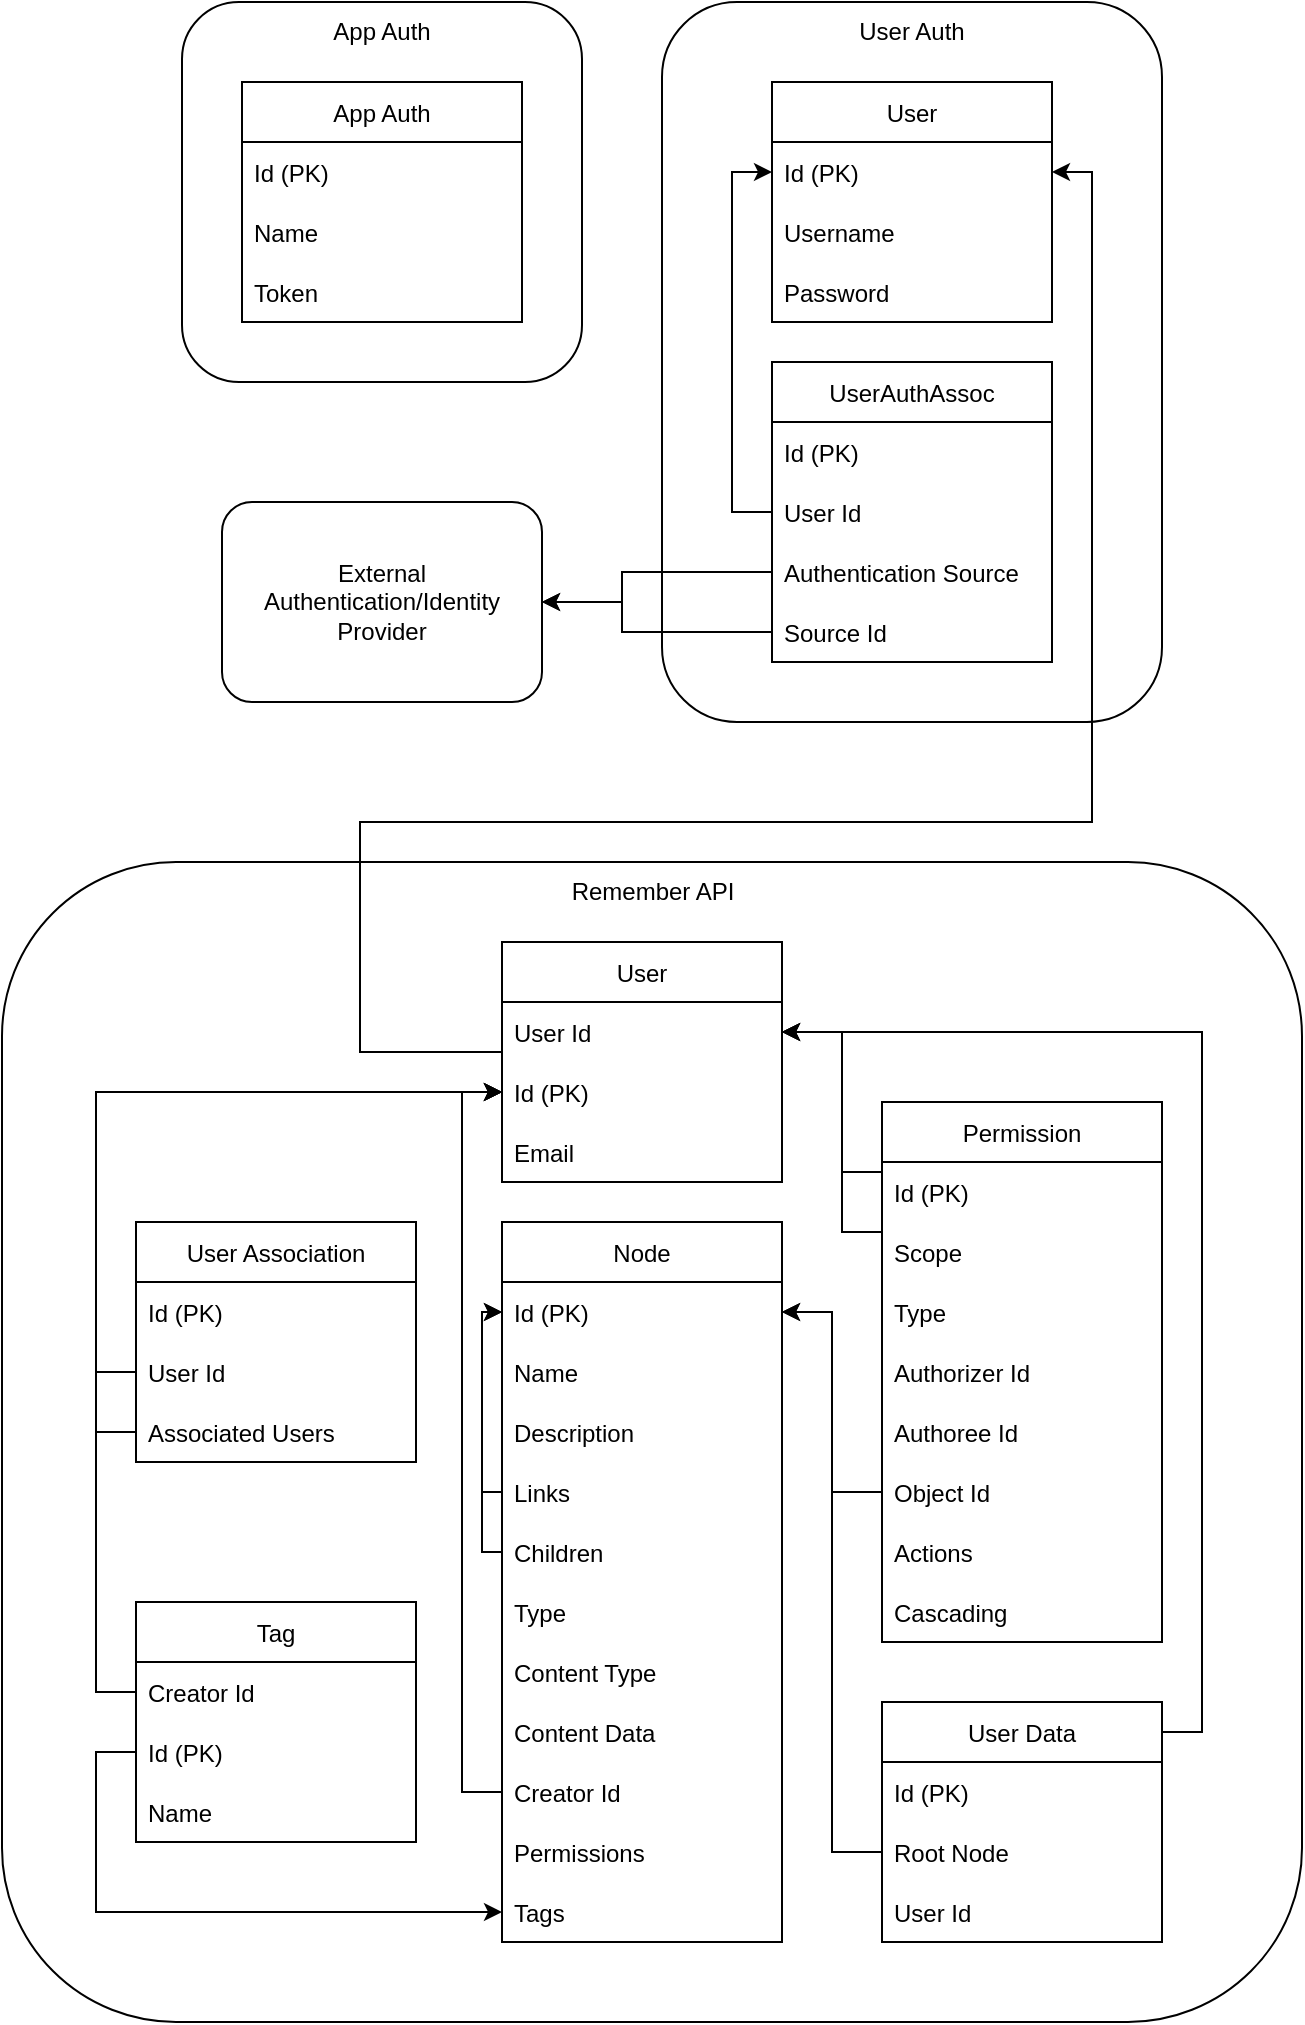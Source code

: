 <mxfile version="18.0.1" type="device"><diagram id="xFzcSjSDUKgGkURTJlmX" name="Strona-1"><mxGraphModel dx="1102" dy="857" grid="1" gridSize="10" guides="1" tooltips="1" connect="1" arrows="1" fold="1" page="1" pageScale="1" pageWidth="827" pageHeight="1169" math="0" shadow="0"><root><mxCell id="0"/><mxCell id="1" parent="0"/><mxCell id="fYKiIpvBLEdJxda_3KYI-5" value="" style="rounded=1;whiteSpace=wrap;html=1;" parent="1" vertex="1"><mxGeometry x="230" y="180" width="200" height="190" as="geometry"/></mxCell><mxCell id="fYKiIpvBLEdJxda_3KYI-1" value="App Auth" style="swimlane;fontStyle=0;childLayout=stackLayout;horizontal=1;startSize=30;horizontalStack=0;resizeParent=1;resizeParentMax=0;resizeLast=0;collapsible=1;marginBottom=0;" parent="1" vertex="1"><mxGeometry x="260" y="220" width="140" height="120" as="geometry"/></mxCell><mxCell id="fYKiIpvBLEdJxda_3KYI-17" value="Id (PK)" style="text;strokeColor=none;fillColor=none;align=left;verticalAlign=middle;spacingLeft=4;spacingRight=4;overflow=hidden;points=[[0,0.5],[1,0.5]];portConstraint=eastwest;rotatable=0;" parent="fYKiIpvBLEdJxda_3KYI-1" vertex="1"><mxGeometry y="30" width="140" height="30" as="geometry"/></mxCell><mxCell id="fYKiIpvBLEdJxda_3KYI-2" value="Name" style="text;strokeColor=none;fillColor=none;align=left;verticalAlign=middle;spacingLeft=4;spacingRight=4;overflow=hidden;points=[[0,0.5],[1,0.5]];portConstraint=eastwest;rotatable=0;" parent="fYKiIpvBLEdJxda_3KYI-1" vertex="1"><mxGeometry y="60" width="140" height="30" as="geometry"/></mxCell><mxCell id="fYKiIpvBLEdJxda_3KYI-3" value="Token" style="text;strokeColor=none;fillColor=none;align=left;verticalAlign=middle;spacingLeft=4;spacingRight=4;overflow=hidden;points=[[0,0.5],[1,0.5]];portConstraint=eastwest;rotatable=0;" parent="fYKiIpvBLEdJxda_3KYI-1" vertex="1"><mxGeometry y="90" width="140" height="30" as="geometry"/></mxCell><mxCell id="fYKiIpvBLEdJxda_3KYI-6" value="App Auth" style="text;html=1;strokeColor=none;fillColor=none;align=center;verticalAlign=middle;whiteSpace=wrap;rounded=0;" parent="1" vertex="1"><mxGeometry x="300" y="180" width="60" height="30" as="geometry"/></mxCell><mxCell id="fYKiIpvBLEdJxda_3KYI-7" value="" style="rounded=1;whiteSpace=wrap;html=1;" parent="1" vertex="1"><mxGeometry x="470" y="180" width="250" height="360" as="geometry"/></mxCell><mxCell id="fYKiIpvBLEdJxda_3KYI-8" value="User Auth" style="text;html=1;strokeColor=none;fillColor=none;align=center;verticalAlign=middle;whiteSpace=wrap;rounded=0;" parent="1" vertex="1"><mxGeometry x="565" y="180" width="60" height="30" as="geometry"/></mxCell><mxCell id="fYKiIpvBLEdJxda_3KYI-9" value="User" style="swimlane;fontStyle=0;childLayout=stackLayout;horizontal=1;startSize=30;horizontalStack=0;resizeParent=1;resizeParentMax=0;resizeLast=0;collapsible=1;marginBottom=0;" parent="1" vertex="1"><mxGeometry x="525" y="220" width="140" height="120" as="geometry"/></mxCell><mxCell id="fYKiIpvBLEdJxda_3KYI-18" value="Id (PK)" style="text;strokeColor=none;fillColor=none;align=left;verticalAlign=middle;spacingLeft=4;spacingRight=4;overflow=hidden;points=[[0,0.5],[1,0.5]];portConstraint=eastwest;rotatable=0;" parent="fYKiIpvBLEdJxda_3KYI-9" vertex="1"><mxGeometry y="30" width="140" height="30" as="geometry"/></mxCell><mxCell id="fYKiIpvBLEdJxda_3KYI-10" value="Username" style="text;strokeColor=none;fillColor=none;align=left;verticalAlign=middle;spacingLeft=4;spacingRight=4;overflow=hidden;points=[[0,0.5],[1,0.5]];portConstraint=eastwest;rotatable=0;" parent="fYKiIpvBLEdJxda_3KYI-9" vertex="1"><mxGeometry y="60" width="140" height="30" as="geometry"/></mxCell><mxCell id="fYKiIpvBLEdJxda_3KYI-11" value="Password" style="text;strokeColor=none;fillColor=none;align=left;verticalAlign=middle;spacingLeft=4;spacingRight=4;overflow=hidden;points=[[0,0.5],[1,0.5]];portConstraint=eastwest;rotatable=0;" parent="fYKiIpvBLEdJxda_3KYI-9" vertex="1"><mxGeometry y="90" width="140" height="30" as="geometry"/></mxCell><mxCell id="fYKiIpvBLEdJxda_3KYI-13" value="UserAuthAssoc" style="swimlane;fontStyle=0;childLayout=stackLayout;horizontal=1;startSize=30;horizontalStack=0;resizeParent=1;resizeParentMax=0;resizeLast=0;collapsible=1;marginBottom=0;" parent="1" vertex="1"><mxGeometry x="525" y="360" width="140" height="150" as="geometry"/></mxCell><mxCell id="fYKiIpvBLEdJxda_3KYI-19" value="Id (PK)" style="text;strokeColor=none;fillColor=none;align=left;verticalAlign=middle;spacingLeft=4;spacingRight=4;overflow=hidden;points=[[0,0.5],[1,0.5]];portConstraint=eastwest;rotatable=0;" parent="fYKiIpvBLEdJxda_3KYI-13" vertex="1"><mxGeometry y="30" width="140" height="30" as="geometry"/></mxCell><mxCell id="fYKiIpvBLEdJxda_3KYI-16" value="User Id" style="text;strokeColor=none;fillColor=none;align=left;verticalAlign=middle;spacingLeft=4;spacingRight=4;overflow=hidden;points=[[0,0.5],[1,0.5]];portConstraint=eastwest;rotatable=0;" parent="fYKiIpvBLEdJxda_3KYI-13" vertex="1"><mxGeometry y="60" width="140" height="30" as="geometry"/></mxCell><mxCell id="fYKiIpvBLEdJxda_3KYI-14" value="Authentication Source" style="text;strokeColor=none;fillColor=none;align=left;verticalAlign=middle;spacingLeft=4;spacingRight=4;overflow=hidden;points=[[0,0.5],[1,0.5]];portConstraint=eastwest;rotatable=0;" parent="fYKiIpvBLEdJxda_3KYI-13" vertex="1"><mxGeometry y="90" width="140" height="30" as="geometry"/></mxCell><mxCell id="fYKiIpvBLEdJxda_3KYI-15" value="Source Id" style="text;strokeColor=none;fillColor=none;align=left;verticalAlign=middle;spacingLeft=4;spacingRight=4;overflow=hidden;points=[[0,0.5],[1,0.5]];portConstraint=eastwest;rotatable=0;" parent="fYKiIpvBLEdJxda_3KYI-13" vertex="1"><mxGeometry y="120" width="140" height="30" as="geometry"/></mxCell><mxCell id="fYKiIpvBLEdJxda_3KYI-20" style="edgeStyle=orthogonalEdgeStyle;rounded=0;orthogonalLoop=1;jettySize=auto;html=1;exitX=0;exitY=0.5;exitDx=0;exitDy=0;entryX=0;entryY=0.5;entryDx=0;entryDy=0;" parent="1" source="fYKiIpvBLEdJxda_3KYI-16" target="fYKiIpvBLEdJxda_3KYI-18" edge="1"><mxGeometry relative="1" as="geometry"/></mxCell><mxCell id="fYKiIpvBLEdJxda_3KYI-21" value="External Authentication/Identity Provider" style="rounded=1;whiteSpace=wrap;html=1;" parent="1" vertex="1"><mxGeometry x="250" y="430" width="160" height="100" as="geometry"/></mxCell><mxCell id="fYKiIpvBLEdJxda_3KYI-22" style="edgeStyle=orthogonalEdgeStyle;rounded=0;orthogonalLoop=1;jettySize=auto;html=1;exitX=0;exitY=0.5;exitDx=0;exitDy=0;entryX=1;entryY=0.5;entryDx=0;entryDy=0;" parent="1" source="fYKiIpvBLEdJxda_3KYI-14" target="fYKiIpvBLEdJxda_3KYI-21" edge="1"><mxGeometry relative="1" as="geometry"><Array as="points"><mxPoint x="450" y="465"/><mxPoint x="450" y="480"/></Array></mxGeometry></mxCell><mxCell id="fYKiIpvBLEdJxda_3KYI-23" style="edgeStyle=orthogonalEdgeStyle;rounded=0;orthogonalLoop=1;jettySize=auto;html=1;exitX=0;exitY=0.5;exitDx=0;exitDy=0;entryX=1;entryY=0.5;entryDx=0;entryDy=0;" parent="1" source="fYKiIpvBLEdJxda_3KYI-15" target="fYKiIpvBLEdJxda_3KYI-21" edge="1"><mxGeometry relative="1" as="geometry"><Array as="points"><mxPoint x="450" y="495"/><mxPoint x="450" y="480"/></Array></mxGeometry></mxCell><mxCell id="fYKiIpvBLEdJxda_3KYI-24" value="" style="rounded=1;whiteSpace=wrap;html=1;" parent="1" vertex="1"><mxGeometry x="140" y="610" width="650" height="580" as="geometry"/></mxCell><mxCell id="fYKiIpvBLEdJxda_3KYI-25" value="Remember API" style="text;html=1;strokeColor=none;fillColor=none;align=center;verticalAlign=middle;whiteSpace=wrap;rounded=0;" parent="1" vertex="1"><mxGeometry x="422.5" y="610" width="85" height="30" as="geometry"/></mxCell><mxCell id="fYKiIpvBLEdJxda_3KYI-26" value="User" style="swimlane;fontStyle=0;childLayout=stackLayout;horizontal=1;startSize=30;horizontalStack=0;resizeParent=1;resizeParentMax=0;resizeLast=0;collapsible=1;marginBottom=0;" parent="1" vertex="1"><mxGeometry x="390" y="650" width="140" height="120" as="geometry"/></mxCell><mxCell id="fYKiIpvBLEdJxda_3KYI-30" value="User Id" style="text;strokeColor=none;fillColor=none;align=left;verticalAlign=middle;spacingLeft=4;spacingRight=4;overflow=hidden;points=[[0,0.5],[1,0.5]];portConstraint=eastwest;rotatable=0;" parent="fYKiIpvBLEdJxda_3KYI-26" vertex="1"><mxGeometry y="30" width="140" height="30" as="geometry"/></mxCell><mxCell id="fYKiIpvBLEdJxda_3KYI-27" value="Id (PK)" style="text;strokeColor=none;fillColor=none;align=left;verticalAlign=middle;spacingLeft=4;spacingRight=4;overflow=hidden;points=[[0,0.5],[1,0.5]];portConstraint=eastwest;rotatable=0;" parent="fYKiIpvBLEdJxda_3KYI-26" vertex="1"><mxGeometry y="60" width="140" height="30" as="geometry"/></mxCell><mxCell id="fYKiIpvBLEdJxda_3KYI-28" value="Email" style="text;strokeColor=none;fillColor=none;align=left;verticalAlign=middle;spacingLeft=4;spacingRight=4;overflow=hidden;points=[[0,0.5],[1,0.5]];portConstraint=eastwest;rotatable=0;" parent="fYKiIpvBLEdJxda_3KYI-26" vertex="1"><mxGeometry y="90" width="140" height="30" as="geometry"/></mxCell><mxCell id="fYKiIpvBLEdJxda_3KYI-31" style="edgeStyle=orthogonalEdgeStyle;rounded=0;orthogonalLoop=1;jettySize=auto;html=1;exitX=0;exitY=0.5;exitDx=0;exitDy=0;entryX=1;entryY=0.5;entryDx=0;entryDy=0;" parent="1" source="fYKiIpvBLEdJxda_3KYI-30" target="fYKiIpvBLEdJxda_3KYI-18" edge="1"><mxGeometry relative="1" as="geometry"><Array as="points"><mxPoint x="319" y="705"/><mxPoint x="319" y="590"/><mxPoint x="685" y="590"/><mxPoint x="685" y="265"/></Array></mxGeometry></mxCell><mxCell id="fYKiIpvBLEdJxda_3KYI-32" value="Node" style="swimlane;fontStyle=0;childLayout=stackLayout;horizontal=1;startSize=30;horizontalStack=0;resizeParent=1;resizeParentMax=0;resizeLast=0;collapsible=1;marginBottom=0;" parent="1" vertex="1"><mxGeometry x="390" y="790" width="140" height="360" as="geometry"/></mxCell><mxCell id="fYKiIpvBLEdJxda_3KYI-33" value="Id (PK)" style="text;strokeColor=none;fillColor=none;align=left;verticalAlign=middle;spacingLeft=4;spacingRight=4;overflow=hidden;points=[[0,0.5],[1,0.5]];portConstraint=eastwest;rotatable=0;" parent="fYKiIpvBLEdJxda_3KYI-32" vertex="1"><mxGeometry y="30" width="140" height="30" as="geometry"/></mxCell><mxCell id="fYKiIpvBLEdJxda_3KYI-34" value="Name" style="text;strokeColor=none;fillColor=none;align=left;verticalAlign=middle;spacingLeft=4;spacingRight=4;overflow=hidden;points=[[0,0.5],[1,0.5]];portConstraint=eastwest;rotatable=0;" parent="fYKiIpvBLEdJxda_3KYI-32" vertex="1"><mxGeometry y="60" width="140" height="30" as="geometry"/></mxCell><mxCell id="fYKiIpvBLEdJxda_3KYI-35" value="Description" style="text;strokeColor=none;fillColor=none;align=left;verticalAlign=middle;spacingLeft=4;spacingRight=4;overflow=hidden;points=[[0,0.5],[1,0.5]];portConstraint=eastwest;rotatable=0;" parent="fYKiIpvBLEdJxda_3KYI-32" vertex="1"><mxGeometry y="90" width="140" height="30" as="geometry"/></mxCell><mxCell id="kvoKaSEOlQrJqgrLJMXc-2" style="edgeStyle=orthogonalEdgeStyle;rounded=0;orthogonalLoop=1;jettySize=auto;html=1;exitX=0;exitY=0.5;exitDx=0;exitDy=0;entryX=0;entryY=0.5;entryDx=0;entryDy=0;" edge="1" parent="fYKiIpvBLEdJxda_3KYI-32" source="fYKiIpvBLEdJxda_3KYI-36" target="fYKiIpvBLEdJxda_3KYI-33"><mxGeometry relative="1" as="geometry"><Array as="points"><mxPoint x="-10" y="135"/><mxPoint x="-10" y="45"/></Array></mxGeometry></mxCell><mxCell id="fYKiIpvBLEdJxda_3KYI-36" value="Links" style="text;strokeColor=none;fillColor=none;align=left;verticalAlign=middle;spacingLeft=4;spacingRight=4;overflow=hidden;points=[[0,0.5],[1,0.5]];portConstraint=eastwest;rotatable=0;" parent="fYKiIpvBLEdJxda_3KYI-32" vertex="1"><mxGeometry y="120" width="140" height="30" as="geometry"/></mxCell><mxCell id="kvoKaSEOlQrJqgrLJMXc-1" style="edgeStyle=orthogonalEdgeStyle;rounded=0;orthogonalLoop=1;jettySize=auto;html=1;exitX=0;exitY=0.5;exitDx=0;exitDy=0;entryX=0;entryY=0.5;entryDx=0;entryDy=0;" edge="1" parent="fYKiIpvBLEdJxda_3KYI-32" source="fYKiIpvBLEdJxda_3KYI-37" target="fYKiIpvBLEdJxda_3KYI-33"><mxGeometry relative="1" as="geometry"><Array as="points"><mxPoint x="-10" y="165"/><mxPoint x="-10" y="45"/></Array></mxGeometry></mxCell><mxCell id="fYKiIpvBLEdJxda_3KYI-37" value="Children" style="text;strokeColor=none;fillColor=none;align=left;verticalAlign=middle;spacingLeft=4;spacingRight=4;overflow=hidden;points=[[0,0.5],[1,0.5]];portConstraint=eastwest;rotatable=0;" parent="fYKiIpvBLEdJxda_3KYI-32" vertex="1"><mxGeometry y="150" width="140" height="30" as="geometry"/></mxCell><mxCell id="fYKiIpvBLEdJxda_3KYI-38" value="Type" style="text;strokeColor=none;fillColor=none;align=left;verticalAlign=middle;spacingLeft=4;spacingRight=4;overflow=hidden;points=[[0,0.5],[1,0.5]];portConstraint=eastwest;rotatable=0;" parent="fYKiIpvBLEdJxda_3KYI-32" vertex="1"><mxGeometry y="180" width="140" height="30" as="geometry"/></mxCell><mxCell id="fYKiIpvBLEdJxda_3KYI-39" value="Content Type" style="text;strokeColor=none;fillColor=none;align=left;verticalAlign=middle;spacingLeft=4;spacingRight=4;overflow=hidden;points=[[0,0.5],[1,0.5]];portConstraint=eastwest;rotatable=0;" parent="fYKiIpvBLEdJxda_3KYI-32" vertex="1"><mxGeometry y="210" width="140" height="30" as="geometry"/></mxCell><mxCell id="fYKiIpvBLEdJxda_3KYI-40" value="Content Data" style="text;strokeColor=none;fillColor=none;align=left;verticalAlign=middle;spacingLeft=4;spacingRight=4;overflow=hidden;points=[[0,0.5],[1,0.5]];portConstraint=eastwest;rotatable=0;" parent="fYKiIpvBLEdJxda_3KYI-32" vertex="1"><mxGeometry y="240" width="140" height="30" as="geometry"/></mxCell><mxCell id="fYKiIpvBLEdJxda_3KYI-42" value="Creator Id" style="text;strokeColor=none;fillColor=none;align=left;verticalAlign=middle;spacingLeft=4;spacingRight=4;overflow=hidden;points=[[0,0.5],[1,0.5]];portConstraint=eastwest;rotatable=0;" parent="fYKiIpvBLEdJxda_3KYI-32" vertex="1"><mxGeometry y="270" width="140" height="30" as="geometry"/></mxCell><mxCell id="fYKiIpvBLEdJxda_3KYI-41" value="Permissions" style="text;strokeColor=none;fillColor=none;align=left;verticalAlign=middle;spacingLeft=4;spacingRight=4;overflow=hidden;points=[[0,0.5],[1,0.5]];portConstraint=eastwest;rotatable=0;" parent="fYKiIpvBLEdJxda_3KYI-32" vertex="1"><mxGeometry y="300" width="140" height="30" as="geometry"/></mxCell><mxCell id="fYKiIpvBLEdJxda_3KYI-43" value="Tags" style="text;strokeColor=none;fillColor=none;align=left;verticalAlign=middle;spacingLeft=4;spacingRight=4;overflow=hidden;points=[[0,0.5],[1,0.5]];portConstraint=eastwest;rotatable=0;" parent="fYKiIpvBLEdJxda_3KYI-32" vertex="1"><mxGeometry y="330" width="140" height="30" as="geometry"/></mxCell><mxCell id="fYKiIpvBLEdJxda_3KYI-44" style="edgeStyle=orthogonalEdgeStyle;rounded=0;orthogonalLoop=1;jettySize=auto;html=1;exitX=0;exitY=0.5;exitDx=0;exitDy=0;entryX=0;entryY=0.5;entryDx=0;entryDy=0;" parent="1" source="fYKiIpvBLEdJxda_3KYI-42" target="fYKiIpvBLEdJxda_3KYI-27" edge="1"><mxGeometry relative="1" as="geometry"/></mxCell><mxCell id="fYKiIpvBLEdJxda_3KYI-45" value="Tag" style="swimlane;fontStyle=0;childLayout=stackLayout;horizontal=1;startSize=30;horizontalStack=0;resizeParent=1;resizeParentMax=0;resizeLast=0;collapsible=1;marginBottom=0;" parent="1" vertex="1"><mxGeometry x="207" y="980" width="140" height="120" as="geometry"/></mxCell><mxCell id="fYKiIpvBLEdJxda_3KYI-48" value="Creator Id" style="text;strokeColor=none;fillColor=none;align=left;verticalAlign=middle;spacingLeft=4;spacingRight=4;overflow=hidden;points=[[0,0.5],[1,0.5]];portConstraint=eastwest;rotatable=0;" parent="fYKiIpvBLEdJxda_3KYI-45" vertex="1"><mxGeometry y="30" width="140" height="30" as="geometry"/></mxCell><mxCell id="fYKiIpvBLEdJxda_3KYI-47" value="Id (PK)" style="text;strokeColor=none;fillColor=none;align=left;verticalAlign=middle;spacingLeft=4;spacingRight=4;overflow=hidden;points=[[0,0.5],[1,0.5]];portConstraint=eastwest;rotatable=0;" parent="fYKiIpvBLEdJxda_3KYI-45" vertex="1"><mxGeometry y="60" width="140" height="30" as="geometry"/></mxCell><mxCell id="fYKiIpvBLEdJxda_3KYI-46" value="Name" style="text;strokeColor=none;fillColor=none;align=left;verticalAlign=middle;spacingLeft=4;spacingRight=4;overflow=hidden;points=[[0,0.5],[1,0.5]];portConstraint=eastwest;rotatable=0;" parent="fYKiIpvBLEdJxda_3KYI-45" vertex="1"><mxGeometry y="90" width="140" height="30" as="geometry"/></mxCell><mxCell id="fYKiIpvBLEdJxda_3KYI-49" style="edgeStyle=orthogonalEdgeStyle;rounded=0;orthogonalLoop=1;jettySize=auto;html=1;exitX=0;exitY=0.5;exitDx=0;exitDy=0;entryX=0;entryY=0.5;entryDx=0;entryDy=0;" parent="1" source="fYKiIpvBLEdJxda_3KYI-48" target="fYKiIpvBLEdJxda_3KYI-27" edge="1"><mxGeometry relative="1" as="geometry"/></mxCell><mxCell id="fYKiIpvBLEdJxda_3KYI-51" style="edgeStyle=orthogonalEdgeStyle;rounded=0;orthogonalLoop=1;jettySize=auto;html=1;exitX=0;exitY=0.5;exitDx=0;exitDy=0;entryX=0;entryY=0.5;entryDx=0;entryDy=0;" parent="1" source="fYKiIpvBLEdJxda_3KYI-47" target="fYKiIpvBLEdJxda_3KYI-43" edge="1"><mxGeometry relative="1" as="geometry"/></mxCell><mxCell id="fYKiIpvBLEdJxda_3KYI-52" value="Permission" style="swimlane;fontStyle=0;childLayout=stackLayout;horizontal=1;startSize=30;horizontalStack=0;resizeParent=1;resizeParentMax=0;resizeLast=0;collapsible=1;marginBottom=0;" parent="1" vertex="1"><mxGeometry x="580" y="730" width="140" height="270" as="geometry"/></mxCell><mxCell id="fYKiIpvBLEdJxda_3KYI-54" value="Id (PK)" style="text;strokeColor=none;fillColor=none;align=left;verticalAlign=middle;spacingLeft=4;spacingRight=4;overflow=hidden;points=[[0,0.5],[1,0.5]];portConstraint=eastwest;rotatable=0;" parent="fYKiIpvBLEdJxda_3KYI-52" vertex="1"><mxGeometry y="30" width="140" height="30" as="geometry"/></mxCell><mxCell id="fYKiIpvBLEdJxda_3KYI-53" value="Scope" style="text;strokeColor=none;fillColor=none;align=left;verticalAlign=middle;spacingLeft=4;spacingRight=4;overflow=hidden;points=[[0,0.5],[1,0.5]];portConstraint=eastwest;rotatable=0;" parent="fYKiIpvBLEdJxda_3KYI-52" vertex="1"><mxGeometry y="60" width="140" height="30" as="geometry"/></mxCell><mxCell id="fYKiIpvBLEdJxda_3KYI-56" value="Type" style="text;strokeColor=none;fillColor=none;align=left;verticalAlign=middle;spacingLeft=4;spacingRight=4;overflow=hidden;points=[[0,0.5],[1,0.5]];portConstraint=eastwest;rotatable=0;" parent="fYKiIpvBLEdJxda_3KYI-52" vertex="1"><mxGeometry y="90" width="140" height="30" as="geometry"/></mxCell><mxCell id="fYKiIpvBLEdJxda_3KYI-61" value="Authorizer Id" style="text;strokeColor=none;fillColor=none;align=left;verticalAlign=middle;spacingLeft=4;spacingRight=4;overflow=hidden;points=[[0,0.5],[1,0.5]];portConstraint=eastwest;rotatable=0;" parent="fYKiIpvBLEdJxda_3KYI-52" vertex="1"><mxGeometry y="120" width="140" height="30" as="geometry"/></mxCell><mxCell id="fYKiIpvBLEdJxda_3KYI-55" value="Authoree Id" style="text;strokeColor=none;fillColor=none;align=left;verticalAlign=middle;spacingLeft=4;spacingRight=4;overflow=hidden;points=[[0,0.5],[1,0.5]];portConstraint=eastwest;rotatable=0;" parent="fYKiIpvBLEdJxda_3KYI-52" vertex="1"><mxGeometry y="150" width="140" height="30" as="geometry"/></mxCell><mxCell id="fYKiIpvBLEdJxda_3KYI-58" value="Object Id" style="text;strokeColor=none;fillColor=none;align=left;verticalAlign=middle;spacingLeft=4;spacingRight=4;overflow=hidden;points=[[0,0.5],[1,0.5]];portConstraint=eastwest;rotatable=0;" parent="fYKiIpvBLEdJxda_3KYI-52" vertex="1"><mxGeometry y="180" width="140" height="30" as="geometry"/></mxCell><mxCell id="fYKiIpvBLEdJxda_3KYI-59" value="Actions" style="text;strokeColor=none;fillColor=none;align=left;verticalAlign=middle;spacingLeft=4;spacingRight=4;overflow=hidden;points=[[0,0.5],[1,0.5]];portConstraint=eastwest;rotatable=0;" parent="fYKiIpvBLEdJxda_3KYI-52" vertex="1"><mxGeometry y="210" width="140" height="30" as="geometry"/></mxCell><mxCell id="fYKiIpvBLEdJxda_3KYI-57" value="Cascading" style="text;strokeColor=none;fillColor=none;align=left;verticalAlign=middle;spacingLeft=4;spacingRight=4;overflow=hidden;points=[[0,0.5],[1,0.5]];portConstraint=eastwest;rotatable=0;" parent="fYKiIpvBLEdJxda_3KYI-52" vertex="1"><mxGeometry y="240" width="140" height="30" as="geometry"/></mxCell><mxCell id="fYKiIpvBLEdJxda_3KYI-60" style="edgeStyle=orthogonalEdgeStyle;rounded=0;orthogonalLoop=1;jettySize=auto;html=1;exitX=0;exitY=0.5;exitDx=0;exitDy=0;entryX=1;entryY=0.5;entryDx=0;entryDy=0;" parent="1" source="fYKiIpvBLEdJxda_3KYI-58" target="fYKiIpvBLEdJxda_3KYI-33" edge="1"><mxGeometry relative="1" as="geometry"/></mxCell><mxCell id="fYKiIpvBLEdJxda_3KYI-62" style="edgeStyle=orthogonalEdgeStyle;rounded=0;orthogonalLoop=1;jettySize=auto;html=1;exitX=0;exitY=0.5;exitDx=0;exitDy=0;entryX=1;entryY=0.5;entryDx=0;entryDy=0;" parent="1" source="fYKiIpvBLEdJxda_3KYI-55" target="fYKiIpvBLEdJxda_3KYI-30" edge="1"><mxGeometry relative="1" as="geometry"><Array as="points"><mxPoint x="580" y="795"/><mxPoint x="560" y="795"/><mxPoint x="560" y="695"/></Array></mxGeometry></mxCell><mxCell id="fYKiIpvBLEdJxda_3KYI-65" style="edgeStyle=orthogonalEdgeStyle;rounded=0;orthogonalLoop=1;jettySize=auto;html=1;exitX=0;exitY=0.5;exitDx=0;exitDy=0;entryX=1;entryY=0.5;entryDx=0;entryDy=0;" parent="1" source="fYKiIpvBLEdJxda_3KYI-61" target="fYKiIpvBLEdJxda_3KYI-30" edge="1"><mxGeometry relative="1" as="geometry"><Array as="points"><mxPoint x="580" y="765"/><mxPoint x="560" y="765"/><mxPoint x="560" y="695"/></Array></mxGeometry></mxCell><mxCell id="fYKiIpvBLEdJxda_3KYI-67" value="User Association" style="swimlane;fontStyle=0;childLayout=stackLayout;horizontal=1;startSize=30;horizontalStack=0;resizeParent=1;resizeParentMax=0;resizeLast=0;collapsible=1;marginBottom=0;" parent="1" vertex="1"><mxGeometry x="207" y="790" width="140" height="120" as="geometry"/></mxCell><mxCell id="fYKiIpvBLEdJxda_3KYI-69" value="Id (PK)" style="text;strokeColor=none;fillColor=none;align=left;verticalAlign=middle;spacingLeft=4;spacingRight=4;overflow=hidden;points=[[0,0.5],[1,0.5]];portConstraint=eastwest;rotatable=0;" parent="fYKiIpvBLEdJxda_3KYI-67" vertex="1"><mxGeometry y="30" width="140" height="30" as="geometry"/></mxCell><mxCell id="fYKiIpvBLEdJxda_3KYI-68" value="User Id" style="text;strokeColor=none;fillColor=none;align=left;verticalAlign=middle;spacingLeft=4;spacingRight=4;overflow=hidden;points=[[0,0.5],[1,0.5]];portConstraint=eastwest;rotatable=0;" parent="fYKiIpvBLEdJxda_3KYI-67" vertex="1"><mxGeometry y="60" width="140" height="30" as="geometry"/></mxCell><mxCell id="fYKiIpvBLEdJxda_3KYI-70" value="Associated Users" style="text;strokeColor=none;fillColor=none;align=left;verticalAlign=middle;spacingLeft=4;spacingRight=4;overflow=hidden;points=[[0,0.5],[1,0.5]];portConstraint=eastwest;rotatable=0;" parent="fYKiIpvBLEdJxda_3KYI-67" vertex="1"><mxGeometry y="90" width="140" height="30" as="geometry"/></mxCell><mxCell id="fYKiIpvBLEdJxda_3KYI-74" value="User Data" style="swimlane;fontStyle=0;childLayout=stackLayout;horizontal=1;startSize=30;horizontalStack=0;resizeParent=1;resizeParentMax=0;resizeLast=0;collapsible=1;marginBottom=0;" parent="1" vertex="1"><mxGeometry x="580" y="1030" width="140" height="120" as="geometry"/></mxCell><mxCell id="fYKiIpvBLEdJxda_3KYI-75" value="Id (PK)" style="text;strokeColor=none;fillColor=none;align=left;verticalAlign=middle;spacingLeft=4;spacingRight=4;overflow=hidden;points=[[0,0.5],[1,0.5]];portConstraint=eastwest;rotatable=0;" parent="fYKiIpvBLEdJxda_3KYI-74" vertex="1"><mxGeometry y="30" width="140" height="30" as="geometry"/></mxCell><mxCell id="fYKiIpvBLEdJxda_3KYI-76" value="Root Node" style="text;strokeColor=none;fillColor=none;align=left;verticalAlign=middle;spacingLeft=4;spacingRight=4;overflow=hidden;points=[[0,0.5],[1,0.5]];portConstraint=eastwest;rotatable=0;" parent="fYKiIpvBLEdJxda_3KYI-74" vertex="1"><mxGeometry y="60" width="140" height="30" as="geometry"/></mxCell><mxCell id="fYKiIpvBLEdJxda_3KYI-77" value="User Id" style="text;strokeColor=none;fillColor=none;align=left;verticalAlign=middle;spacingLeft=4;spacingRight=4;overflow=hidden;points=[[0,0.5],[1,0.5]];portConstraint=eastwest;rotatable=0;" parent="fYKiIpvBLEdJxda_3KYI-74" vertex="1"><mxGeometry y="90" width="140" height="30" as="geometry"/></mxCell><mxCell id="fYKiIpvBLEdJxda_3KYI-80" style="edgeStyle=orthogonalEdgeStyle;rounded=0;orthogonalLoop=1;jettySize=auto;html=1;exitX=0;exitY=0.5;exitDx=0;exitDy=0;entryX=1;entryY=0.5;entryDx=0;entryDy=0;" parent="1" source="fYKiIpvBLEdJxda_3KYI-76" target="fYKiIpvBLEdJxda_3KYI-33" edge="1"><mxGeometry relative="1" as="geometry"/></mxCell><mxCell id="fYKiIpvBLEdJxda_3KYI-81" style="edgeStyle=orthogonalEdgeStyle;rounded=0;orthogonalLoop=1;jettySize=auto;html=1;exitX=1;exitY=0.5;exitDx=0;exitDy=0;entryX=1;entryY=0.5;entryDx=0;entryDy=0;" parent="1" source="fYKiIpvBLEdJxda_3KYI-77" target="fYKiIpvBLEdJxda_3KYI-30" edge="1"><mxGeometry relative="1" as="geometry"><Array as="points"><mxPoint x="720" y="1045"/><mxPoint x="740" y="1045"/><mxPoint x="740" y="695"/></Array></mxGeometry></mxCell><mxCell id="fYKiIpvBLEdJxda_3KYI-82" style="edgeStyle=orthogonalEdgeStyle;rounded=0;orthogonalLoop=1;jettySize=auto;html=1;exitX=0;exitY=0.5;exitDx=0;exitDy=0;entryX=0;entryY=0.5;entryDx=0;entryDy=0;" parent="1" source="fYKiIpvBLEdJxda_3KYI-68" target="fYKiIpvBLEdJxda_3KYI-27" edge="1"><mxGeometry relative="1" as="geometry"/></mxCell><mxCell id="fYKiIpvBLEdJxda_3KYI-83" style="edgeStyle=orthogonalEdgeStyle;rounded=0;orthogonalLoop=1;jettySize=auto;html=1;exitX=0;exitY=0.5;exitDx=0;exitDy=0;entryX=0;entryY=0.5;entryDx=0;entryDy=0;jumpStyle=line;" parent="1" source="fYKiIpvBLEdJxda_3KYI-70" target="fYKiIpvBLEdJxda_3KYI-27" edge="1"><mxGeometry relative="1" as="geometry"/></mxCell></root></mxGraphModel></diagram></mxfile>